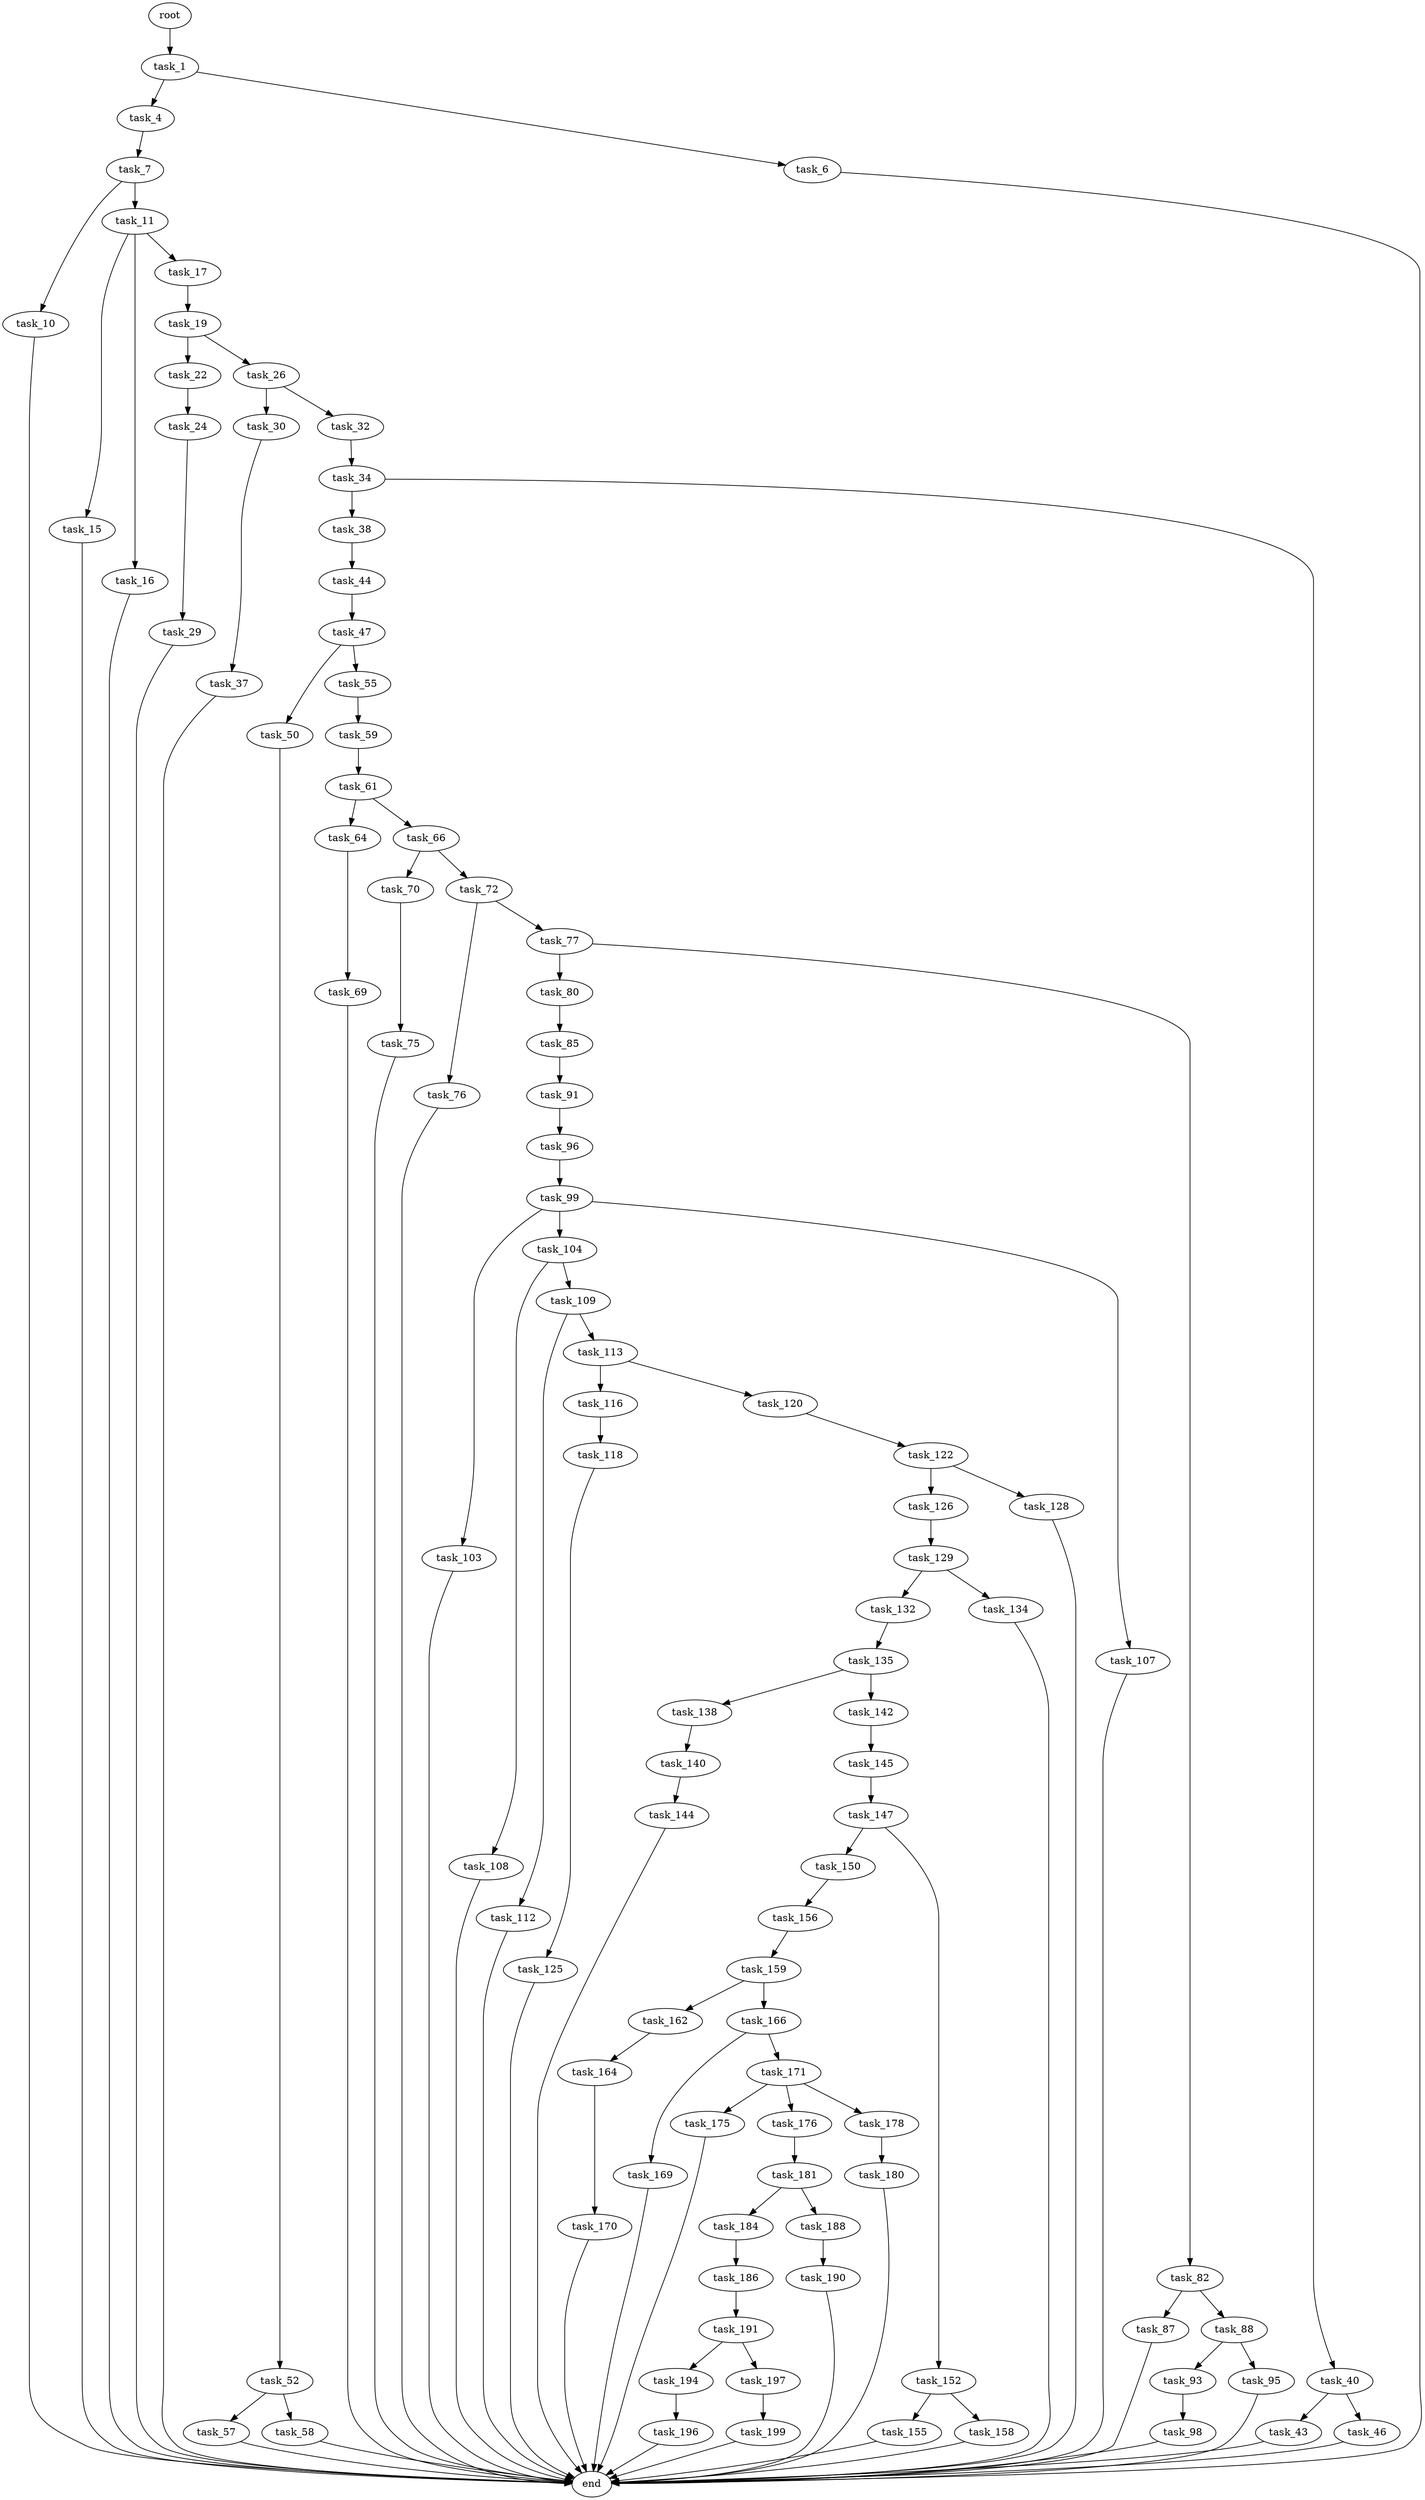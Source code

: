 digraph G {
  root [size="0.000000"];
  task_1 [size="3301870994.000000"];
  task_4 [size="1073741824000.000000"];
  task_6 [size="8589934592.000000"];
  task_7 [size="34323516658.000000"];
  end [size="0.000000"];
  task_10 [size="231928233984.000000"];
  task_11 [size="88166532855.000000"];
  task_15 [size="782757789696.000000"];
  task_16 [size="531736915573.000000"];
  task_17 [size="231928233984.000000"];
  task_19 [size="370183349786.000000"];
  task_22 [size="2583795795.000000"];
  task_26 [size="20776570888.000000"];
  task_24 [size="549755813888.000000"];
  task_29 [size="12712589173.000000"];
  task_30 [size="556413104988.000000"];
  task_32 [size="43031821668.000000"];
  task_37 [size="368293445632.000000"];
  task_34 [size="368293445632.000000"];
  task_38 [size="140626873709.000000"];
  task_40 [size="8213486768.000000"];
  task_44 [size="585125903690.000000"];
  task_43 [size="8940420044.000000"];
  task_46 [size="106135800195.000000"];
  task_47 [size="14879131448.000000"];
  task_50 [size="8589934592.000000"];
  task_55 [size="125703034656.000000"];
  task_52 [size="30216469617.000000"];
  task_57 [size="8589934592.000000"];
  task_58 [size="28991029248.000000"];
  task_59 [size="230028086756.000000"];
  task_61 [size="5988144986.000000"];
  task_64 [size="215252841297.000000"];
  task_66 [size="459129114242.000000"];
  task_69 [size="368293445632.000000"];
  task_70 [size="197936353044.000000"];
  task_72 [size="8589934592.000000"];
  task_75 [size="1073741824000.000000"];
  task_76 [size="231928233984.000000"];
  task_77 [size="2874309106.000000"];
  task_80 [size="3972310662.000000"];
  task_82 [size="42717752417.000000"];
  task_85 [size="231928233984.000000"];
  task_87 [size="782757789696.000000"];
  task_88 [size="171719934176.000000"];
  task_91 [size="231928233984.000000"];
  task_93 [size="141045800942.000000"];
  task_95 [size="22916287597.000000"];
  task_96 [size="782757789696.000000"];
  task_98 [size="1248779731611.000000"];
  task_99 [size="782757789696.000000"];
  task_103 [size="26479077651.000000"];
  task_104 [size="903022566452.000000"];
  task_107 [size="68719476736.000000"];
  task_108 [size="4785036010.000000"];
  task_109 [size="1031390353720.000000"];
  task_112 [size="25578617110.000000"];
  task_113 [size="782757789696.000000"];
  task_116 [size="88977454128.000000"];
  task_120 [size="549755813888.000000"];
  task_118 [size="103225698965.000000"];
  task_125 [size="1068588027687.000000"];
  task_122 [size="1073741824000.000000"];
  task_126 [size="1236463047.000000"];
  task_128 [size="12021814925.000000"];
  task_129 [size="782757789696.000000"];
  task_132 [size="231928233984.000000"];
  task_134 [size="231928233984.000000"];
  task_135 [size="68719476736.000000"];
  task_138 [size="8259102468.000000"];
  task_142 [size="9204946019.000000"];
  task_140 [size="2766303670.000000"];
  task_144 [size="540138577168.000000"];
  task_145 [size="28991029248.000000"];
  task_147 [size="17753914988.000000"];
  task_150 [size="1051519391.000000"];
  task_152 [size="8589934592.000000"];
  task_156 [size="40547154468.000000"];
  task_155 [size="368293445632.000000"];
  task_158 [size="236760197969.000000"];
  task_159 [size="134217728000.000000"];
  task_162 [size="25180613136.000000"];
  task_166 [size="1775983732.000000"];
  task_164 [size="59440298928.000000"];
  task_170 [size="549755813888.000000"];
  task_169 [size="99521538143.000000"];
  task_171 [size="12020215018.000000"];
  task_175 [size="231928233984.000000"];
  task_176 [size="393466958700.000000"];
  task_178 [size="6289448887.000000"];
  task_181 [size="11133443734.000000"];
  task_180 [size="1073741824000.000000"];
  task_184 [size="372479052472.000000"];
  task_188 [size="782757789696.000000"];
  task_186 [size="43798253756.000000"];
  task_191 [size="1073741824000.000000"];
  task_190 [size="8589934592.000000"];
  task_194 [size="7464233986.000000"];
  task_197 [size="682336511566.000000"];
  task_196 [size="28991029248.000000"];
  task_199 [size="68719476736.000000"];

  root -> task_1 [size="1.000000"];
  task_1 -> task_4 [size="75497472.000000"];
  task_1 -> task_6 [size="75497472.000000"];
  task_4 -> task_7 [size="838860800.000000"];
  task_6 -> end [size="1.000000"];
  task_7 -> task_10 [size="536870912.000000"];
  task_7 -> task_11 [size="536870912.000000"];
  task_10 -> end [size="1.000000"];
  task_11 -> task_15 [size="75497472.000000"];
  task_11 -> task_16 [size="75497472.000000"];
  task_11 -> task_17 [size="75497472.000000"];
  task_15 -> end [size="1.000000"];
  task_16 -> end [size="1.000000"];
  task_17 -> task_19 [size="301989888.000000"];
  task_19 -> task_22 [size="838860800.000000"];
  task_19 -> task_26 [size="838860800.000000"];
  task_22 -> task_24 [size="301989888.000000"];
  task_26 -> task_30 [size="679477248.000000"];
  task_26 -> task_32 [size="679477248.000000"];
  task_24 -> task_29 [size="536870912.000000"];
  task_29 -> end [size="1.000000"];
  task_30 -> task_37 [size="536870912.000000"];
  task_32 -> task_34 [size="134217728.000000"];
  task_37 -> end [size="1.000000"];
  task_34 -> task_38 [size="411041792.000000"];
  task_34 -> task_40 [size="411041792.000000"];
  task_38 -> task_44 [size="411041792.000000"];
  task_40 -> task_43 [size="209715200.000000"];
  task_40 -> task_46 [size="209715200.000000"];
  task_44 -> task_47 [size="411041792.000000"];
  task_43 -> end [size="1.000000"];
  task_46 -> end [size="1.000000"];
  task_47 -> task_50 [size="411041792.000000"];
  task_47 -> task_55 [size="411041792.000000"];
  task_50 -> task_52 [size="33554432.000000"];
  task_55 -> task_59 [size="134217728.000000"];
  task_52 -> task_57 [size="679477248.000000"];
  task_52 -> task_58 [size="679477248.000000"];
  task_57 -> end [size="1.000000"];
  task_58 -> end [size="1.000000"];
  task_59 -> task_61 [size="536870912.000000"];
  task_61 -> task_64 [size="301989888.000000"];
  task_61 -> task_66 [size="301989888.000000"];
  task_64 -> task_69 [size="301989888.000000"];
  task_66 -> task_70 [size="838860800.000000"];
  task_66 -> task_72 [size="838860800.000000"];
  task_69 -> end [size="1.000000"];
  task_70 -> task_75 [size="134217728.000000"];
  task_72 -> task_76 [size="33554432.000000"];
  task_72 -> task_77 [size="33554432.000000"];
  task_75 -> end [size="1.000000"];
  task_76 -> end [size="1.000000"];
  task_77 -> task_80 [size="75497472.000000"];
  task_77 -> task_82 [size="75497472.000000"];
  task_80 -> task_85 [size="75497472.000000"];
  task_82 -> task_87 [size="679477248.000000"];
  task_82 -> task_88 [size="679477248.000000"];
  task_85 -> task_91 [size="301989888.000000"];
  task_87 -> end [size="1.000000"];
  task_88 -> task_93 [size="411041792.000000"];
  task_88 -> task_95 [size="411041792.000000"];
  task_91 -> task_96 [size="301989888.000000"];
  task_93 -> task_98 [size="411041792.000000"];
  task_95 -> end [size="1.000000"];
  task_96 -> task_99 [size="679477248.000000"];
  task_98 -> end [size="1.000000"];
  task_99 -> task_103 [size="679477248.000000"];
  task_99 -> task_104 [size="679477248.000000"];
  task_99 -> task_107 [size="679477248.000000"];
  task_103 -> end [size="1.000000"];
  task_104 -> task_108 [size="838860800.000000"];
  task_104 -> task_109 [size="838860800.000000"];
  task_107 -> end [size="1.000000"];
  task_108 -> end [size="1.000000"];
  task_109 -> task_112 [size="838860800.000000"];
  task_109 -> task_113 [size="838860800.000000"];
  task_112 -> end [size="1.000000"];
  task_113 -> task_116 [size="679477248.000000"];
  task_113 -> task_120 [size="679477248.000000"];
  task_116 -> task_118 [size="134217728.000000"];
  task_120 -> task_122 [size="536870912.000000"];
  task_118 -> task_125 [size="75497472.000000"];
  task_125 -> end [size="1.000000"];
  task_122 -> task_126 [size="838860800.000000"];
  task_122 -> task_128 [size="838860800.000000"];
  task_126 -> task_129 [size="134217728.000000"];
  task_128 -> end [size="1.000000"];
  task_129 -> task_132 [size="679477248.000000"];
  task_129 -> task_134 [size="679477248.000000"];
  task_132 -> task_135 [size="301989888.000000"];
  task_134 -> end [size="1.000000"];
  task_135 -> task_138 [size="134217728.000000"];
  task_135 -> task_142 [size="134217728.000000"];
  task_138 -> task_140 [size="134217728.000000"];
  task_142 -> task_145 [size="838860800.000000"];
  task_140 -> task_144 [size="134217728.000000"];
  task_144 -> end [size="1.000000"];
  task_145 -> task_147 [size="75497472.000000"];
  task_147 -> task_150 [size="838860800.000000"];
  task_147 -> task_152 [size="838860800.000000"];
  task_150 -> task_156 [size="33554432.000000"];
  task_152 -> task_155 [size="33554432.000000"];
  task_152 -> task_158 [size="33554432.000000"];
  task_156 -> task_159 [size="75497472.000000"];
  task_155 -> end [size="1.000000"];
  task_158 -> end [size="1.000000"];
  task_159 -> task_162 [size="209715200.000000"];
  task_159 -> task_166 [size="209715200.000000"];
  task_162 -> task_164 [size="33554432.000000"];
  task_166 -> task_169 [size="33554432.000000"];
  task_166 -> task_171 [size="33554432.000000"];
  task_164 -> task_170 [size="134217728.000000"];
  task_170 -> end [size="1.000000"];
  task_169 -> end [size="1.000000"];
  task_171 -> task_175 [size="301989888.000000"];
  task_171 -> task_176 [size="301989888.000000"];
  task_171 -> task_178 [size="301989888.000000"];
  task_175 -> end [size="1.000000"];
  task_176 -> task_181 [size="679477248.000000"];
  task_178 -> task_180 [size="679477248.000000"];
  task_181 -> task_184 [size="209715200.000000"];
  task_181 -> task_188 [size="209715200.000000"];
  task_180 -> end [size="1.000000"];
  task_184 -> task_186 [size="301989888.000000"];
  task_188 -> task_190 [size="679477248.000000"];
  task_186 -> task_191 [size="75497472.000000"];
  task_191 -> task_194 [size="838860800.000000"];
  task_191 -> task_197 [size="838860800.000000"];
  task_190 -> end [size="1.000000"];
  task_194 -> task_196 [size="301989888.000000"];
  task_197 -> task_199 [size="679477248.000000"];
  task_196 -> end [size="1.000000"];
  task_199 -> end [size="1.000000"];
}
